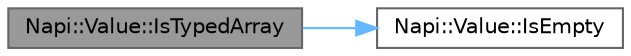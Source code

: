 digraph "Napi::Value::IsTypedArray"
{
 // LATEX_PDF_SIZE
  bgcolor="transparent";
  edge [fontname=Helvetica,fontsize=10,labelfontname=Helvetica,labelfontsize=10];
  node [fontname=Helvetica,fontsize=10,shape=box,height=0.2,width=0.4];
  rankdir="LR";
  Node1 [id="Node000001",label="Napi::Value::IsTypedArray",height=0.2,width=0.4,color="gray40", fillcolor="grey60", style="filled", fontcolor="black",tooltip="Tests if a value is a JavaScript typed array."];
  Node1 -> Node2 [id="edge1_Node000001_Node000002",color="steelblue1",style="solid",tooltip=" "];
  Node2 [id="Node000002",label="Napi::Value::IsEmpty",height=0.2,width=0.4,color="grey40", fillcolor="white", style="filled",URL="$class_napi_1_1_value.html#a988bdb3e9806beb7761b4ea864461005",tooltip=" "];
}
